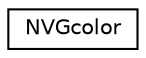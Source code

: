 digraph "Graphical Class Hierarchy"
{
  edge [fontname="Helvetica",fontsize="10",labelfontname="Helvetica",labelfontsize="10"];
  node [fontname="Helvetica",fontsize="10",shape=record];
  rankdir="LR";
  Node1 [label="NVGcolor",height=0.2,width=0.4,color="black", fillcolor="white", style="filled",URL="$struct_n_v_gcolor.html"];
}
